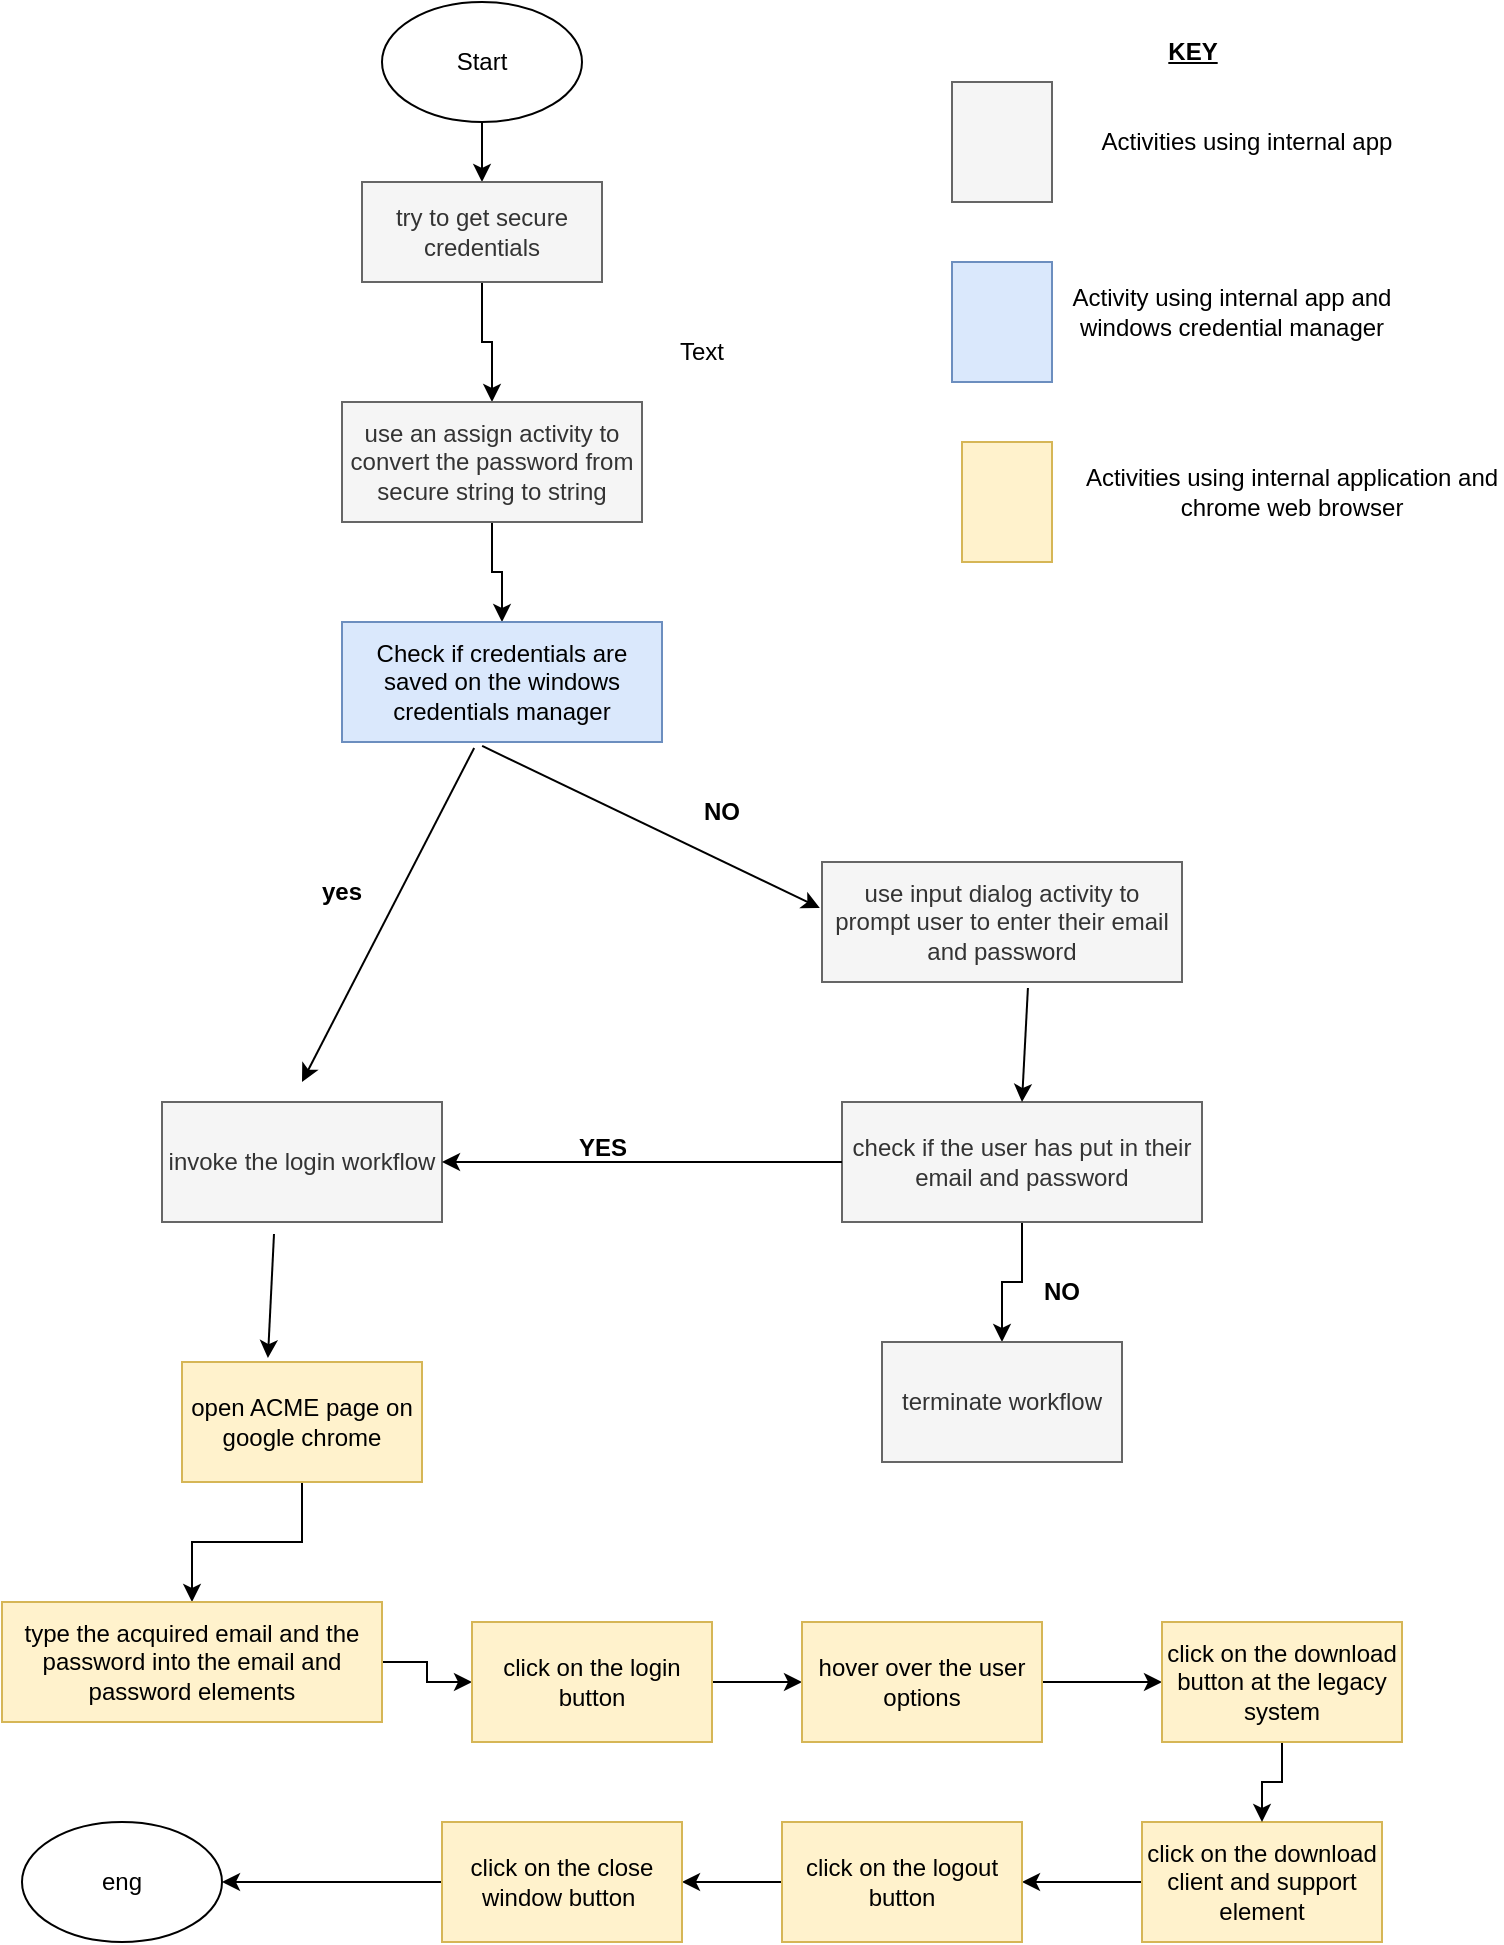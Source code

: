 <mxfile version="21.7.2" type="device">
  <diagram name="Page-1" id="AI4wICmcmxCiwkamHyNJ">
    <mxGraphModel dx="880" dy="425" grid="1" gridSize="10" guides="1" tooltips="1" connect="1" arrows="1" fold="1" page="1" pageScale="1" pageWidth="850" pageHeight="1100" math="0" shadow="0">
      <root>
        <mxCell id="0" />
        <mxCell id="1" parent="0" />
        <mxCell id="XpTnV5JnsKSAfhndCuvp-18" value="" style="edgeStyle=orthogonalEdgeStyle;rounded=0;orthogonalLoop=1;jettySize=auto;html=1;" edge="1" parent="1" source="XpTnV5JnsKSAfhndCuvp-1" target="XpTnV5JnsKSAfhndCuvp-2">
          <mxGeometry relative="1" as="geometry" />
        </mxCell>
        <mxCell id="XpTnV5JnsKSAfhndCuvp-1" value="Start" style="ellipse;whiteSpace=wrap;html=1;" vertex="1" parent="1">
          <mxGeometry x="260" y="30" width="100" height="60" as="geometry" />
        </mxCell>
        <mxCell id="XpTnV5JnsKSAfhndCuvp-19" value="" style="edgeStyle=orthogonalEdgeStyle;rounded=0;orthogonalLoop=1;jettySize=auto;html=1;" edge="1" parent="1" source="XpTnV5JnsKSAfhndCuvp-2" target="XpTnV5JnsKSAfhndCuvp-3">
          <mxGeometry relative="1" as="geometry" />
        </mxCell>
        <mxCell id="XpTnV5JnsKSAfhndCuvp-2" value="try to get secure credentials" style="rounded=0;whiteSpace=wrap;html=1;fillColor=#f5f5f5;fontColor=#333333;strokeColor=#666666;" vertex="1" parent="1">
          <mxGeometry x="250" y="120" width="120" height="50" as="geometry" />
        </mxCell>
        <mxCell id="XpTnV5JnsKSAfhndCuvp-20" value="" style="edgeStyle=orthogonalEdgeStyle;rounded=0;orthogonalLoop=1;jettySize=auto;html=1;" edge="1" parent="1" source="XpTnV5JnsKSAfhndCuvp-3" target="XpTnV5JnsKSAfhndCuvp-4">
          <mxGeometry relative="1" as="geometry" />
        </mxCell>
        <mxCell id="XpTnV5JnsKSAfhndCuvp-3" value="use an assign activity to convert the password from secure string to string" style="rounded=0;whiteSpace=wrap;html=1;fillColor=#f5f5f5;fontColor=#333333;strokeColor=#666666;" vertex="1" parent="1">
          <mxGeometry x="240" y="230" width="150" height="60" as="geometry" />
        </mxCell>
        <mxCell id="XpTnV5JnsKSAfhndCuvp-4" value="Check if credentials are saved on the windows credentials manager" style="rounded=0;whiteSpace=wrap;html=1;fillColor=#dae8fc;strokeColor=#6c8ebf;" vertex="1" parent="1">
          <mxGeometry x="240" y="340" width="160" height="60" as="geometry" />
        </mxCell>
        <mxCell id="XpTnV5JnsKSAfhndCuvp-5" value="use input dialog activity to prompt user to enter their email and password" style="rounded=0;whiteSpace=wrap;html=1;fillColor=#f5f5f5;fontColor=#333333;strokeColor=#666666;" vertex="1" parent="1">
          <mxGeometry x="480" y="460" width="180" height="60" as="geometry" />
        </mxCell>
        <mxCell id="XpTnV5JnsKSAfhndCuvp-37" value="" style="edgeStyle=orthogonalEdgeStyle;rounded=0;orthogonalLoop=1;jettySize=auto;html=1;" edge="1" parent="1" source="XpTnV5JnsKSAfhndCuvp-6" target="XpTnV5JnsKSAfhndCuvp-7">
          <mxGeometry relative="1" as="geometry" />
        </mxCell>
        <mxCell id="XpTnV5JnsKSAfhndCuvp-6" value="check if the user has put in their email and password" style="rounded=0;whiteSpace=wrap;html=1;fillColor=#f5f5f5;fontColor=#333333;strokeColor=#666666;" vertex="1" parent="1">
          <mxGeometry x="490" y="580" width="180" height="60" as="geometry" />
        </mxCell>
        <mxCell id="XpTnV5JnsKSAfhndCuvp-7" value="terminate workflow" style="rounded=0;whiteSpace=wrap;html=1;fillColor=#f5f5f5;fontColor=#333333;strokeColor=#666666;" vertex="1" parent="1">
          <mxGeometry x="510" y="700" width="120" height="60" as="geometry" />
        </mxCell>
        <mxCell id="XpTnV5JnsKSAfhndCuvp-8" value="invoke the login workflow" style="rounded=0;whiteSpace=wrap;html=1;fillColor=#f5f5f5;fontColor=#333333;strokeColor=#666666;" vertex="1" parent="1">
          <mxGeometry x="150" y="580" width="140" height="60" as="geometry" />
        </mxCell>
        <mxCell id="XpTnV5JnsKSAfhndCuvp-27" value="" style="edgeStyle=orthogonalEdgeStyle;rounded=0;orthogonalLoop=1;jettySize=auto;html=1;" edge="1" parent="1" source="XpTnV5JnsKSAfhndCuvp-9" target="XpTnV5JnsKSAfhndCuvp-10">
          <mxGeometry relative="1" as="geometry" />
        </mxCell>
        <mxCell id="XpTnV5JnsKSAfhndCuvp-9" value="open ACME page on google chrome" style="rounded=0;whiteSpace=wrap;html=1;fillColor=#fff2cc;strokeColor=#d6b656;" vertex="1" parent="1">
          <mxGeometry x="160" y="710" width="120" height="60" as="geometry" />
        </mxCell>
        <mxCell id="XpTnV5JnsKSAfhndCuvp-28" value="" style="edgeStyle=orthogonalEdgeStyle;rounded=0;orthogonalLoop=1;jettySize=auto;html=1;" edge="1" parent="1" source="XpTnV5JnsKSAfhndCuvp-10" target="XpTnV5JnsKSAfhndCuvp-11">
          <mxGeometry relative="1" as="geometry" />
        </mxCell>
        <mxCell id="XpTnV5JnsKSAfhndCuvp-10" value="type the acquired email and the password into the email and password elements" style="rounded=0;whiteSpace=wrap;html=1;fillColor=#fff2cc;strokeColor=#d6b656;" vertex="1" parent="1">
          <mxGeometry x="70" y="830" width="190" height="60" as="geometry" />
        </mxCell>
        <mxCell id="XpTnV5JnsKSAfhndCuvp-29" value="" style="edgeStyle=orthogonalEdgeStyle;rounded=0;orthogonalLoop=1;jettySize=auto;html=1;" edge="1" parent="1" source="XpTnV5JnsKSAfhndCuvp-11" target="XpTnV5JnsKSAfhndCuvp-12">
          <mxGeometry relative="1" as="geometry" />
        </mxCell>
        <mxCell id="XpTnV5JnsKSAfhndCuvp-11" value="click on the login button" style="rounded=0;whiteSpace=wrap;html=1;fillColor=#fff2cc;strokeColor=#d6b656;" vertex="1" parent="1">
          <mxGeometry x="305" y="840" width="120" height="60" as="geometry" />
        </mxCell>
        <mxCell id="XpTnV5JnsKSAfhndCuvp-31" value="" style="edgeStyle=orthogonalEdgeStyle;rounded=0;orthogonalLoop=1;jettySize=auto;html=1;" edge="1" parent="1" source="XpTnV5JnsKSAfhndCuvp-12" target="XpTnV5JnsKSAfhndCuvp-14">
          <mxGeometry relative="1" as="geometry" />
        </mxCell>
        <mxCell id="XpTnV5JnsKSAfhndCuvp-12" value="hover over the user options" style="rounded=0;whiteSpace=wrap;html=1;fillColor=#fff2cc;strokeColor=#d6b656;" vertex="1" parent="1">
          <mxGeometry x="470" y="840" width="120" height="60" as="geometry" />
        </mxCell>
        <mxCell id="XpTnV5JnsKSAfhndCuvp-33" value="" style="edgeStyle=orthogonalEdgeStyle;rounded=0;orthogonalLoop=1;jettySize=auto;html=1;" edge="1" parent="1" source="XpTnV5JnsKSAfhndCuvp-13" target="XpTnV5JnsKSAfhndCuvp-15">
          <mxGeometry relative="1" as="geometry" />
        </mxCell>
        <mxCell id="XpTnV5JnsKSAfhndCuvp-13" value="click on the download client and support element" style="rounded=0;whiteSpace=wrap;html=1;fillColor=#fff2cc;strokeColor=#d6b656;" vertex="1" parent="1">
          <mxGeometry x="640" y="940" width="120" height="60" as="geometry" />
        </mxCell>
        <mxCell id="XpTnV5JnsKSAfhndCuvp-32" value="" style="edgeStyle=orthogonalEdgeStyle;rounded=0;orthogonalLoop=1;jettySize=auto;html=1;" edge="1" parent="1" source="XpTnV5JnsKSAfhndCuvp-14" target="XpTnV5JnsKSAfhndCuvp-13">
          <mxGeometry relative="1" as="geometry" />
        </mxCell>
        <mxCell id="XpTnV5JnsKSAfhndCuvp-14" value="click on the download button at the legacy system" style="rounded=0;whiteSpace=wrap;html=1;fillColor=#fff2cc;strokeColor=#d6b656;" vertex="1" parent="1">
          <mxGeometry x="650" y="840" width="120" height="60" as="geometry" />
        </mxCell>
        <mxCell id="XpTnV5JnsKSAfhndCuvp-34" value="" style="edgeStyle=orthogonalEdgeStyle;rounded=0;orthogonalLoop=1;jettySize=auto;html=1;" edge="1" parent="1" source="XpTnV5JnsKSAfhndCuvp-15" target="XpTnV5JnsKSAfhndCuvp-16">
          <mxGeometry relative="1" as="geometry" />
        </mxCell>
        <mxCell id="XpTnV5JnsKSAfhndCuvp-15" value="click on the logout button" style="rounded=0;whiteSpace=wrap;html=1;fillColor=#fff2cc;strokeColor=#d6b656;" vertex="1" parent="1">
          <mxGeometry x="460" y="940" width="120" height="60" as="geometry" />
        </mxCell>
        <mxCell id="XpTnV5JnsKSAfhndCuvp-35" value="" style="edgeStyle=orthogonalEdgeStyle;rounded=0;orthogonalLoop=1;jettySize=auto;html=1;" edge="1" parent="1" source="XpTnV5JnsKSAfhndCuvp-16" target="XpTnV5JnsKSAfhndCuvp-17">
          <mxGeometry relative="1" as="geometry" />
        </mxCell>
        <mxCell id="XpTnV5JnsKSAfhndCuvp-16" value="click on the close window button&amp;nbsp;" style="rounded=0;whiteSpace=wrap;html=1;fillColor=#fff2cc;strokeColor=#d6b656;" vertex="1" parent="1">
          <mxGeometry x="290" y="940" width="120" height="60" as="geometry" />
        </mxCell>
        <mxCell id="XpTnV5JnsKSAfhndCuvp-17" value="eng" style="ellipse;whiteSpace=wrap;html=1;" vertex="1" parent="1">
          <mxGeometry x="80" y="940" width="100" height="60" as="geometry" />
        </mxCell>
        <mxCell id="XpTnV5JnsKSAfhndCuvp-23" value="" style="endArrow=classic;html=1;rounded=0;exitX=0.413;exitY=1.05;exitDx=0;exitDy=0;exitPerimeter=0;" edge="1" parent="1" source="XpTnV5JnsKSAfhndCuvp-4">
          <mxGeometry width="50" height="50" relative="1" as="geometry">
            <mxPoint x="400" y="550" as="sourcePoint" />
            <mxPoint x="220" y="570" as="targetPoint" />
          </mxGeometry>
        </mxCell>
        <mxCell id="XpTnV5JnsKSAfhndCuvp-24" value="" style="endArrow=classic;html=1;rounded=0;exitX=0.438;exitY=1.033;exitDx=0;exitDy=0;exitPerimeter=0;entryX=-0.006;entryY=0.383;entryDx=0;entryDy=0;entryPerimeter=0;" edge="1" parent="1" source="XpTnV5JnsKSAfhndCuvp-4" target="XpTnV5JnsKSAfhndCuvp-5">
          <mxGeometry width="50" height="50" relative="1" as="geometry">
            <mxPoint x="400" y="550" as="sourcePoint" />
            <mxPoint x="450" y="500" as="targetPoint" />
          </mxGeometry>
        </mxCell>
        <mxCell id="XpTnV5JnsKSAfhndCuvp-25" value="" style="endArrow=classic;html=1;rounded=0;entryX=0.5;entryY=0;entryDx=0;entryDy=0;exitX=0.572;exitY=1.05;exitDx=0;exitDy=0;exitPerimeter=0;" edge="1" parent="1" source="XpTnV5JnsKSAfhndCuvp-5" target="XpTnV5JnsKSAfhndCuvp-6">
          <mxGeometry width="50" height="50" relative="1" as="geometry">
            <mxPoint x="400" y="650" as="sourcePoint" />
            <mxPoint x="450" y="600" as="targetPoint" />
          </mxGeometry>
        </mxCell>
        <mxCell id="XpTnV5JnsKSAfhndCuvp-26" value="" style="endArrow=classic;html=1;rounded=0;entryX=0.358;entryY=-0.033;entryDx=0;entryDy=0;entryPerimeter=0;exitX=0.4;exitY=1.1;exitDx=0;exitDy=0;exitPerimeter=0;" edge="1" parent="1" source="XpTnV5JnsKSAfhndCuvp-8" target="XpTnV5JnsKSAfhndCuvp-9">
          <mxGeometry width="50" height="50" relative="1" as="geometry">
            <mxPoint x="400" y="650" as="sourcePoint" />
            <mxPoint x="450" y="600" as="targetPoint" />
          </mxGeometry>
        </mxCell>
        <mxCell id="XpTnV5JnsKSAfhndCuvp-36" value="" style="endArrow=classic;html=1;rounded=0;entryX=1;entryY=0.5;entryDx=0;entryDy=0;exitX=0;exitY=0.5;exitDx=0;exitDy=0;" edge="1" parent="1" source="XpTnV5JnsKSAfhndCuvp-6" target="XpTnV5JnsKSAfhndCuvp-8">
          <mxGeometry width="50" height="50" relative="1" as="geometry">
            <mxPoint x="400" y="650" as="sourcePoint" />
            <mxPoint x="450" y="600" as="targetPoint" />
          </mxGeometry>
        </mxCell>
        <mxCell id="XpTnV5JnsKSAfhndCuvp-38" value="&lt;b&gt;NO&lt;/b&gt;" style="text;html=1;strokeColor=none;fillColor=none;align=center;verticalAlign=middle;whiteSpace=wrap;rounded=0;" vertex="1" parent="1">
          <mxGeometry x="400" y="420" width="60" height="30" as="geometry" />
        </mxCell>
        <mxCell id="XpTnV5JnsKSAfhndCuvp-39" value="&lt;b&gt;yes&lt;/b&gt;" style="text;html=1;strokeColor=none;fillColor=none;align=center;verticalAlign=middle;whiteSpace=wrap;rounded=0;" vertex="1" parent="1">
          <mxGeometry x="210" y="460" width="60" height="30" as="geometry" />
        </mxCell>
        <mxCell id="XpTnV5JnsKSAfhndCuvp-40" value="&lt;b&gt;YES&lt;/b&gt;" style="text;html=1;align=center;verticalAlign=middle;resizable=0;points=[];autosize=1;strokeColor=none;fillColor=none;" vertex="1" parent="1">
          <mxGeometry x="345" y="588" width="50" height="30" as="geometry" />
        </mxCell>
        <mxCell id="XpTnV5JnsKSAfhndCuvp-41" value="&lt;b&gt;NO&lt;/b&gt;" style="text;html=1;strokeColor=none;fillColor=none;align=center;verticalAlign=middle;whiteSpace=wrap;rounded=0;" vertex="1" parent="1">
          <mxGeometry x="570" y="660" width="60" height="30" as="geometry" />
        </mxCell>
        <mxCell id="XpTnV5JnsKSAfhndCuvp-42" value="" style="rounded=0;whiteSpace=wrap;html=1;fillColor=#f5f5f5;fontColor=#333333;strokeColor=#666666;" vertex="1" parent="1">
          <mxGeometry x="545" y="70" width="50" height="60" as="geometry" />
        </mxCell>
        <mxCell id="XpTnV5JnsKSAfhndCuvp-43" value="Text" style="text;html=1;strokeColor=none;fillColor=none;align=center;verticalAlign=middle;whiteSpace=wrap;rounded=0;" vertex="1" parent="1">
          <mxGeometry x="390" y="190" width="60" height="30" as="geometry" />
        </mxCell>
        <mxCell id="XpTnV5JnsKSAfhndCuvp-44" value="&lt;b&gt;&lt;u&gt;KEY&lt;/u&gt;&lt;/b&gt;" style="text;html=1;align=center;verticalAlign=middle;resizable=0;points=[];autosize=1;strokeColor=none;fillColor=none;" vertex="1" parent="1">
          <mxGeometry x="640" y="40" width="50" height="30" as="geometry" />
        </mxCell>
        <mxCell id="XpTnV5JnsKSAfhndCuvp-45" value="Activities using internal app" style="text;html=1;strokeColor=none;fillColor=none;align=center;verticalAlign=middle;whiteSpace=wrap;rounded=0;" vertex="1" parent="1">
          <mxGeometry x="615" y="85" width="155" height="30" as="geometry" />
        </mxCell>
        <mxCell id="XpTnV5JnsKSAfhndCuvp-46" value="" style="rounded=0;whiteSpace=wrap;html=1;fillColor=#dae8fc;strokeColor=#6c8ebf;" vertex="1" parent="1">
          <mxGeometry x="545" y="160" width="50" height="60" as="geometry" />
        </mxCell>
        <mxCell id="XpTnV5JnsKSAfhndCuvp-47" value="Activity using internal app and windows credential manager" style="text;html=1;strokeColor=none;fillColor=none;align=center;verticalAlign=middle;whiteSpace=wrap;rounded=0;" vertex="1" parent="1">
          <mxGeometry x="580" y="170" width="210" height="30" as="geometry" />
        </mxCell>
        <mxCell id="XpTnV5JnsKSAfhndCuvp-48" value="" style="rounded=0;whiteSpace=wrap;html=1;fillColor=#fff2cc;strokeColor=#d6b656;" vertex="1" parent="1">
          <mxGeometry x="550" y="250" width="45" height="60" as="geometry" />
        </mxCell>
        <mxCell id="XpTnV5JnsKSAfhndCuvp-49" value="Activities using internal application and chrome web browser" style="text;html=1;strokeColor=none;fillColor=none;align=center;verticalAlign=middle;whiteSpace=wrap;rounded=0;" vertex="1" parent="1">
          <mxGeometry x="610" y="260" width="210" height="30" as="geometry" />
        </mxCell>
      </root>
    </mxGraphModel>
  </diagram>
</mxfile>

